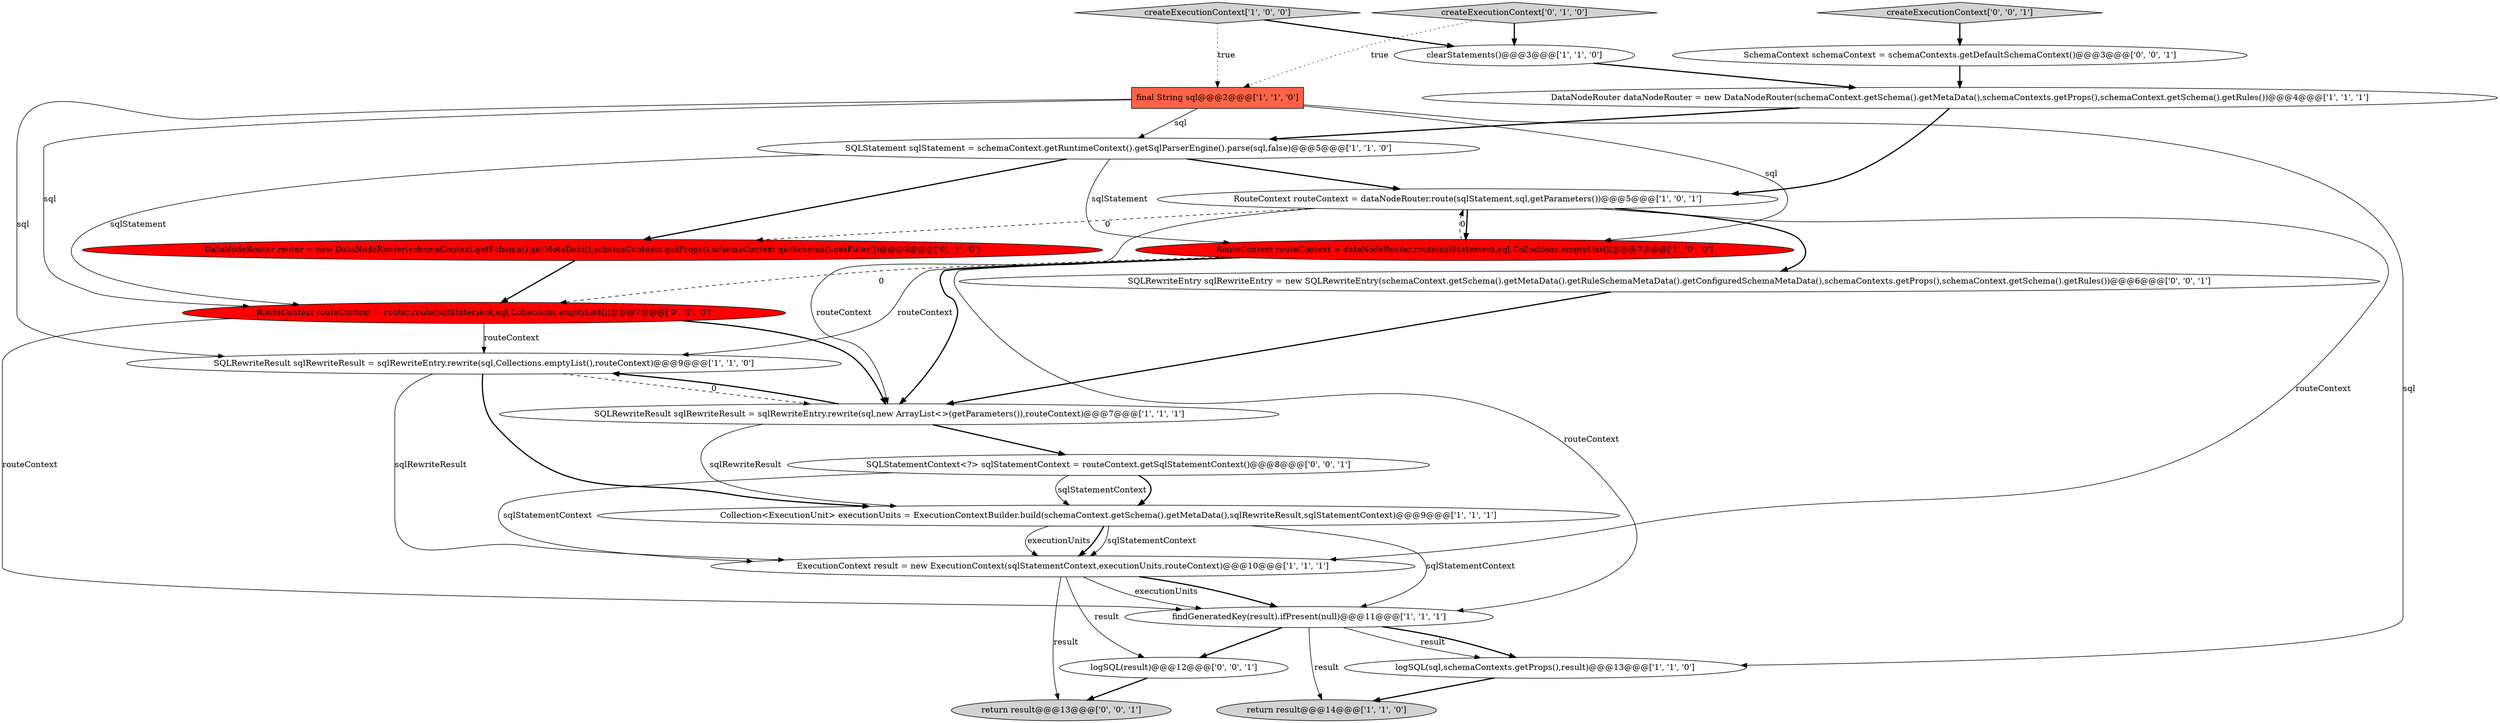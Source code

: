 digraph {
20 [style = filled, label = "logSQL(result)@@@12@@@['0', '0', '1']", fillcolor = white, shape = ellipse image = "AAA0AAABBB3BBB"];
7 [style = filled, label = "DataNodeRouter dataNodeRouter = new DataNodeRouter(schemaContext.getSchema().getMetaData(),schemaContexts.getProps(),schemaContext.getSchema().getRules())@@@4@@@['1', '1', '1']", fillcolor = white, shape = ellipse image = "AAA0AAABBB1BBB"];
11 [style = filled, label = "return result@@@14@@@['1', '1', '0']", fillcolor = lightgray, shape = ellipse image = "AAA0AAABBB1BBB"];
8 [style = filled, label = "SQLRewriteResult sqlRewriteResult = sqlRewriteEntry.rewrite(sql,new ArrayList<>(getParameters()),routeContext)@@@7@@@['1', '1', '1']", fillcolor = white, shape = ellipse image = "AAA0AAABBB1BBB"];
21 [style = filled, label = "createExecutionContext['0', '0', '1']", fillcolor = lightgray, shape = diamond image = "AAA0AAABBB3BBB"];
9 [style = filled, label = "final String sql@@@2@@@['1', '1', '0']", fillcolor = tomato, shape = box image = "AAA0AAABBB1BBB"];
3 [style = filled, label = "findGeneratedKey(result).ifPresent(null)@@@11@@@['1', '1', '1']", fillcolor = white, shape = ellipse image = "AAA0AAABBB1BBB"];
2 [style = filled, label = "SQLRewriteResult sqlRewriteResult = sqlRewriteEntry.rewrite(sql,Collections.emptyList(),routeContext)@@@9@@@['1', '1', '0']", fillcolor = white, shape = ellipse image = "AAA0AAABBB1BBB"];
12 [style = filled, label = "RouteContext routeContext = dataNodeRouter.route(sqlStatement,sql,getParameters())@@@5@@@['1', '0', '1']", fillcolor = white, shape = ellipse image = "AAA0AAABBB1BBB"];
4 [style = filled, label = "clearStatements()@@@3@@@['1', '1', '0']", fillcolor = white, shape = ellipse image = "AAA0AAABBB1BBB"];
22 [style = filled, label = "SQLRewriteEntry sqlRewriteEntry = new SQLRewriteEntry(schemaContext.getSchema().getMetaData().getRuleSchemaMetaData().getConfiguredSchemaMetaData(),schemaContexts.getProps(),schemaContext.getSchema().getRules())@@@6@@@['0', '0', '1']", fillcolor = white, shape = ellipse image = "AAA0AAABBB3BBB"];
18 [style = filled, label = "SchemaContext schemaContext = schemaContexts.getDefaultSchemaContext()@@@3@@@['0', '0', '1']", fillcolor = white, shape = ellipse image = "AAA0AAABBB3BBB"];
15 [style = filled, label = "createExecutionContext['0', '1', '0']", fillcolor = lightgray, shape = diamond image = "AAA0AAABBB2BBB"];
1 [style = filled, label = "Collection<ExecutionUnit> executionUnits = ExecutionContextBuilder.build(schemaContext.getSchema().getMetaData(),sqlRewriteResult,sqlStatementContext)@@@9@@@['1', '1', '1']", fillcolor = white, shape = ellipse image = "AAA0AAABBB1BBB"];
6 [style = filled, label = "ExecutionContext result = new ExecutionContext(sqlStatementContext,executionUnits,routeContext)@@@10@@@['1', '1', '1']", fillcolor = white, shape = ellipse image = "AAA0AAABBB1BBB"];
0 [style = filled, label = "SQLStatement sqlStatement = schemaContext.getRuntimeContext().getSqlParserEngine().parse(sql,false)@@@5@@@['1', '1', '0']", fillcolor = white, shape = ellipse image = "AAA0AAABBB1BBB"];
13 [style = filled, label = "createExecutionContext['1', '0', '0']", fillcolor = lightgray, shape = diamond image = "AAA0AAABBB1BBB"];
5 [style = filled, label = "RouteContext routeContext = dataNodeRouter.route(sqlStatement,sql,Collections.emptyList())@@@7@@@['1', '0', '0']", fillcolor = red, shape = ellipse image = "AAA1AAABBB1BBB"];
10 [style = filled, label = "logSQL(sql,schemaContexts.getProps(),result)@@@13@@@['1', '1', '0']", fillcolor = white, shape = ellipse image = "AAA0AAABBB1BBB"];
14 [style = filled, label = "DataNodeRouter router = new DataNodeRouter(schemaContext.getSchema().getMetaData(),schemaContexts.getProps(),schemaContext.getSchema().getRules())@@@6@@@['0', '1', '0']", fillcolor = red, shape = ellipse image = "AAA1AAABBB2BBB"];
16 [style = filled, label = "RouteContext routeContext = router.route(sqlStatement,sql,Collections.emptyList())@@@7@@@['0', '1', '0']", fillcolor = red, shape = ellipse image = "AAA1AAABBB2BBB"];
17 [style = filled, label = "return result@@@13@@@['0', '0', '1']", fillcolor = lightgray, shape = ellipse image = "AAA0AAABBB3BBB"];
19 [style = filled, label = "SQLStatementContext<?> sqlStatementContext = routeContext.getSqlStatementContext()@@@8@@@['0', '0', '1']", fillcolor = white, shape = ellipse image = "AAA0AAABBB3BBB"];
14->16 [style = bold, label=""];
5->3 [style = solid, label="routeContext"];
6->3 [style = bold, label=""];
6->20 [style = solid, label="result"];
5->8 [style = bold, label=""];
0->5 [style = solid, label="sqlStatement"];
9->16 [style = solid, label="sql"];
16->2 [style = solid, label="routeContext"];
20->17 [style = bold, label=""];
3->11 [style = solid, label="result"];
6->3 [style = solid, label="executionUnits"];
19->6 [style = solid, label="sqlStatementContext"];
12->5 [style = bold, label=""];
16->8 [style = bold, label=""];
5->12 [style = dashed, label="0"];
9->2 [style = solid, label="sql"];
7->12 [style = bold, label=""];
2->1 [style = bold, label=""];
8->19 [style = bold, label=""];
0->12 [style = bold, label=""];
3->10 [style = solid, label="result"];
2->6 [style = solid, label="sqlRewriteResult"];
7->0 [style = bold, label=""];
12->6 [style = solid, label="routeContext"];
9->0 [style = solid, label="sql"];
1->6 [style = solid, label="executionUnits"];
2->8 [style = dashed, label="0"];
9->10 [style = solid, label="sql"];
4->7 [style = bold, label=""];
21->18 [style = bold, label=""];
15->9 [style = dotted, label="true"];
8->1 [style = solid, label="sqlRewriteResult"];
22->8 [style = bold, label=""];
5->16 [style = dashed, label="0"];
3->10 [style = bold, label=""];
19->1 [style = bold, label=""];
0->14 [style = bold, label=""];
3->20 [style = bold, label=""];
1->6 [style = bold, label=""];
12->14 [style = dashed, label="0"];
5->2 [style = solid, label="routeContext"];
8->2 [style = bold, label=""];
19->1 [style = solid, label="sqlStatementContext"];
15->4 [style = bold, label=""];
1->6 [style = solid, label="sqlStatementContext"];
6->17 [style = solid, label="result"];
16->3 [style = solid, label="routeContext"];
12->8 [style = solid, label="routeContext"];
0->16 [style = solid, label="sqlStatement"];
18->7 [style = bold, label=""];
9->5 [style = solid, label="sql"];
13->4 [style = bold, label=""];
12->22 [style = bold, label=""];
1->3 [style = solid, label="sqlStatementContext"];
10->11 [style = bold, label=""];
13->9 [style = dotted, label="true"];
}
